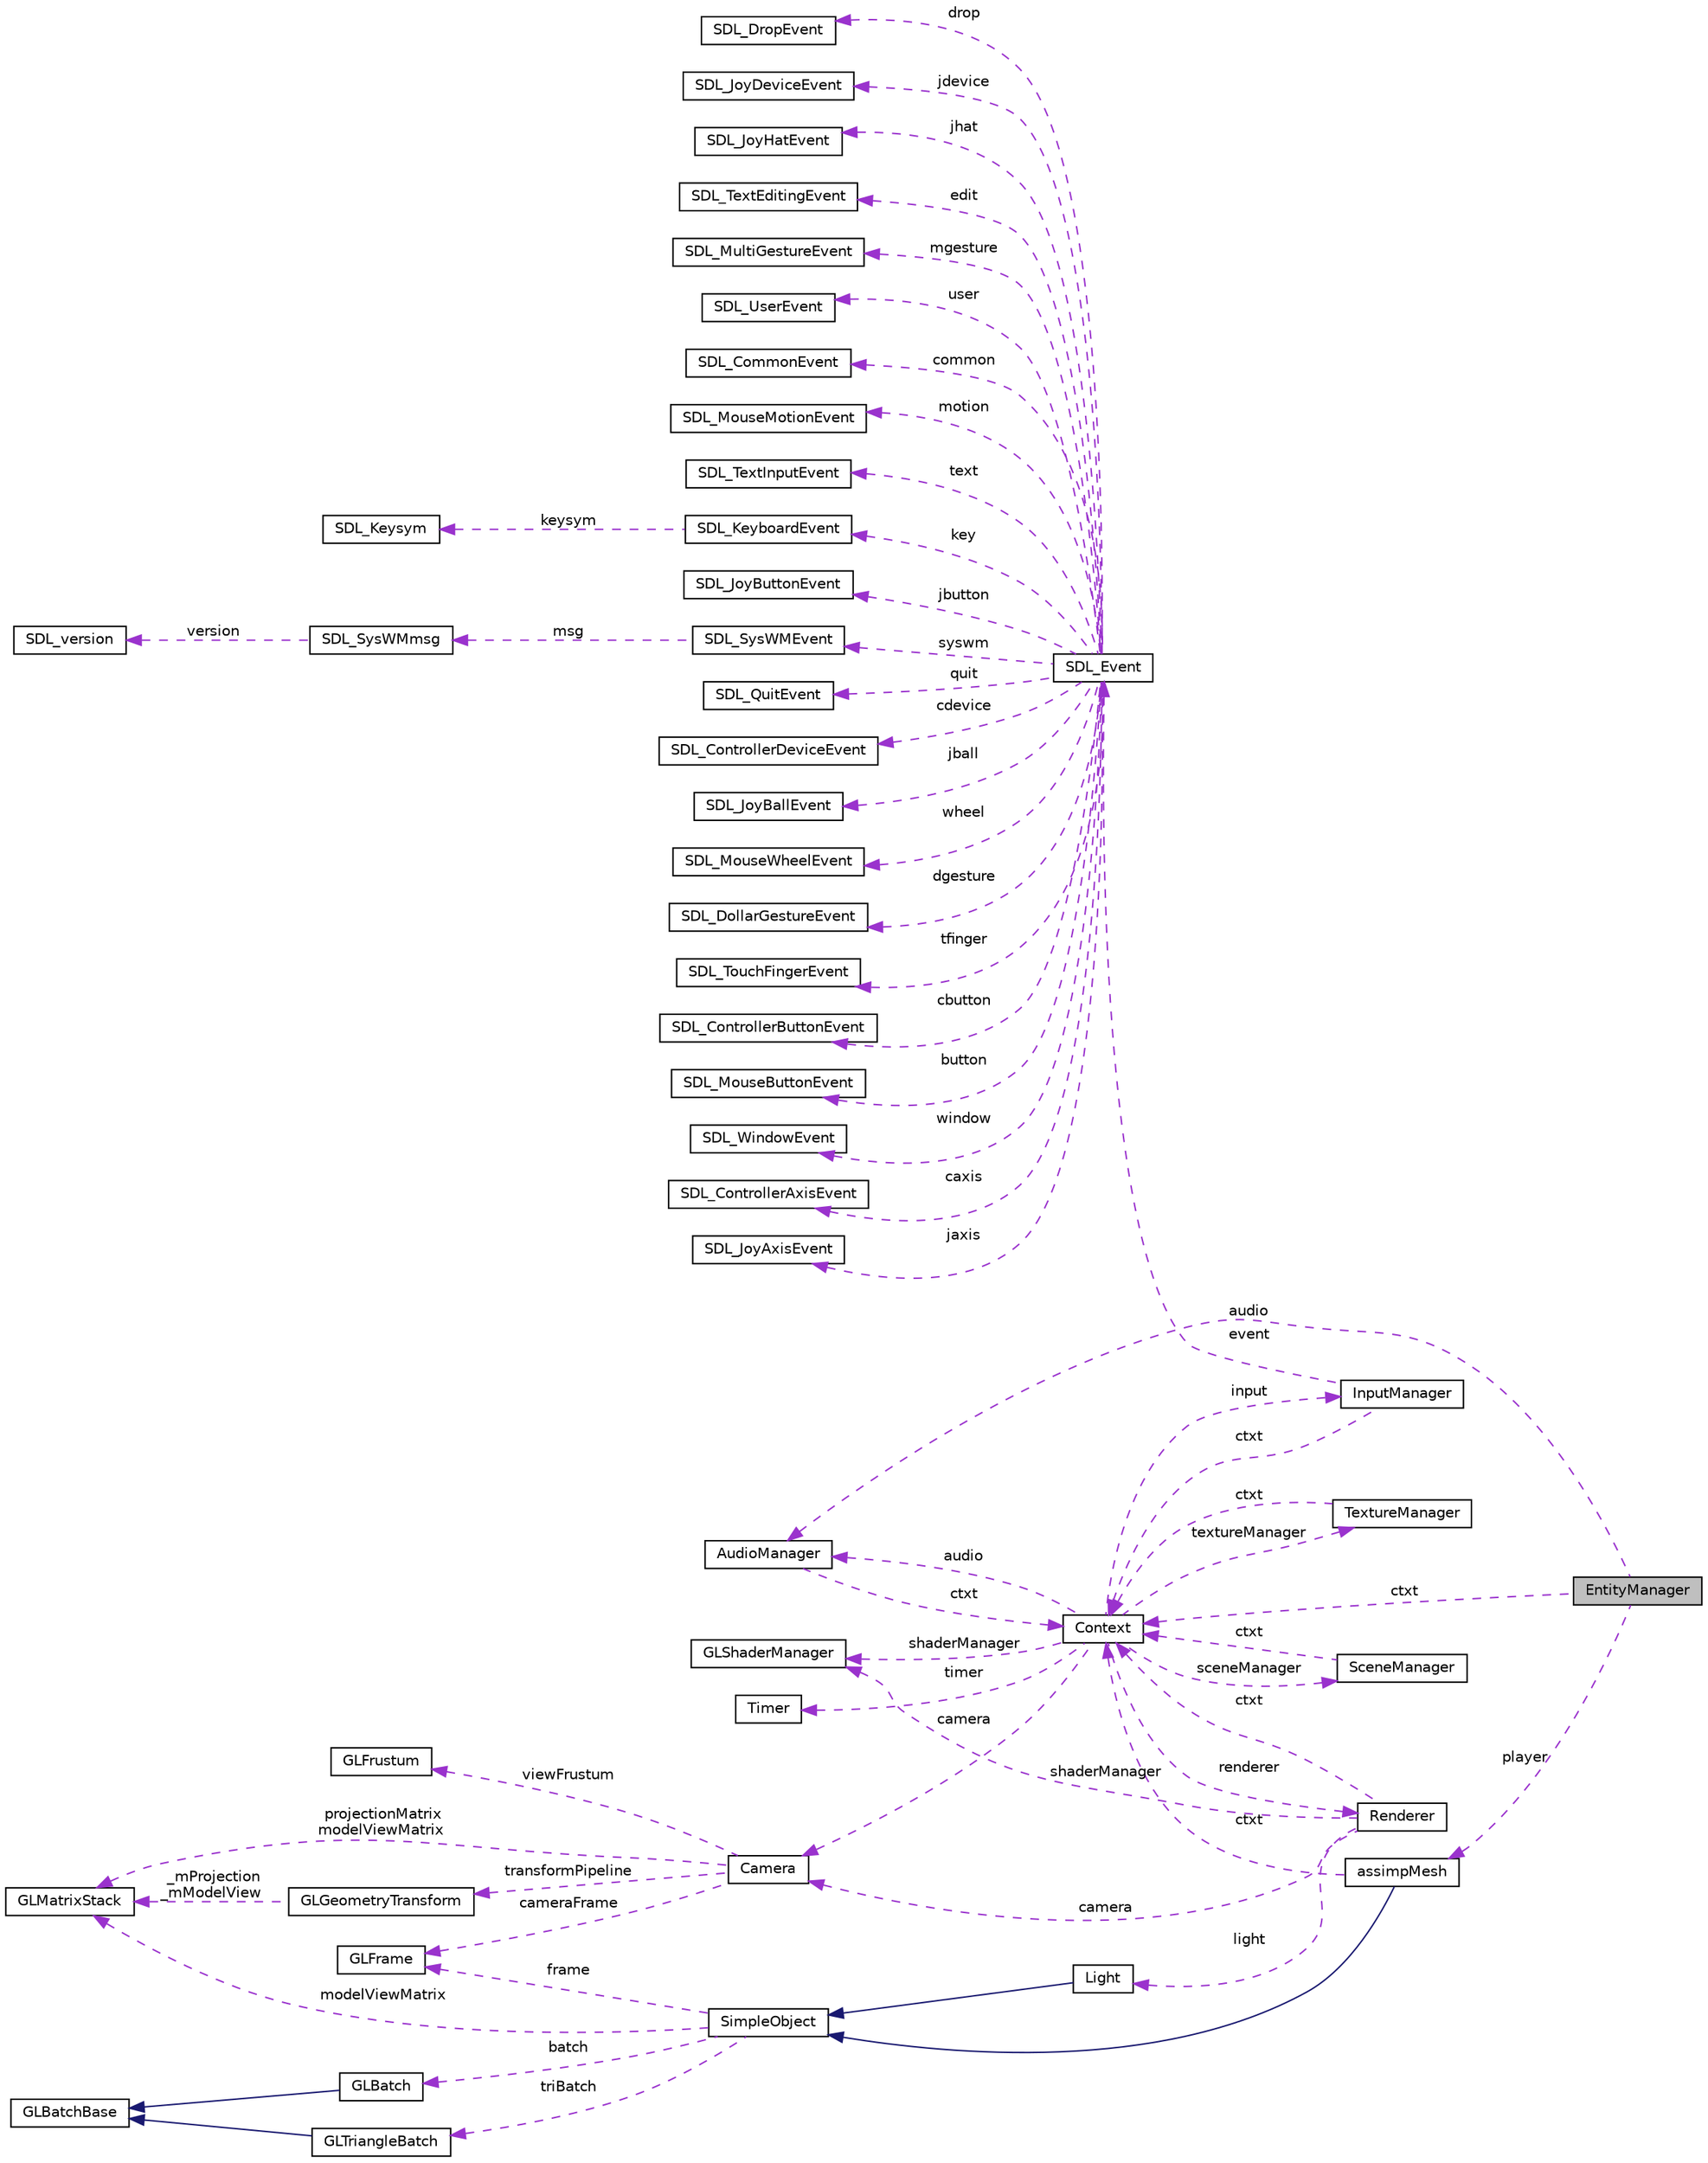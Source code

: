 digraph "EntityManager"
{
  edge [fontname="Helvetica",fontsize="10",labelfontname="Helvetica",labelfontsize="10"];
  node [fontname="Helvetica",fontsize="10",shape=record];
  rankdir="LR";
  Node1 [label="EntityManager",height=0.2,width=0.4,color="black", fillcolor="grey75", style="filled" fontcolor="black"];
  Node2 -> Node1 [dir="back",color="darkorchid3",fontsize="10",style="dashed",label=" audio" ,fontname="Helvetica"];
  Node2 [label="AudioManager",height=0.2,width=0.4,color="black", fillcolor="white", style="filled",URL="$class_audio_manager.html"];
  Node3 -> Node2 [dir="back",color="darkorchid3",fontsize="10",style="dashed",label=" ctxt" ,fontname="Helvetica"];
  Node3 [label="Context",height=0.2,width=0.4,color="black", fillcolor="white", style="filled",URL="$class_context.html"];
  Node4 -> Node3 [dir="back",color="darkorchid3",fontsize="10",style="dashed",label=" renderer" ,fontname="Helvetica"];
  Node4 [label="Renderer",height=0.2,width=0.4,color="black", fillcolor="white", style="filled",URL="$class_renderer.html"];
  Node5 -> Node4 [dir="back",color="darkorchid3",fontsize="10",style="dashed",label=" light" ,fontname="Helvetica"];
  Node5 [label="Light",height=0.2,width=0.4,color="black", fillcolor="white", style="filled",URL="$class_light.html"];
  Node6 -> Node5 [dir="back",color="midnightblue",fontsize="10",style="solid",fontname="Helvetica"];
  Node6 [label="SimpleObject",height=0.2,width=0.4,color="black", fillcolor="white", style="filled",URL="$class_simple_object.html"];
  Node7 -> Node6 [dir="back",color="darkorchid3",fontsize="10",style="dashed",label=" batch" ,fontname="Helvetica"];
  Node7 [label="GLBatch",height=0.2,width=0.4,color="black", fillcolor="white", style="filled",URL="$class_g_l_batch.html"];
  Node8 -> Node7 [dir="back",color="midnightblue",fontsize="10",style="solid",fontname="Helvetica"];
  Node8 [label="GLBatchBase",height=0.2,width=0.4,color="black", fillcolor="white", style="filled",URL="$class_g_l_batch_base.html"];
  Node9 -> Node6 [dir="back",color="darkorchid3",fontsize="10",style="dashed",label=" frame" ,fontname="Helvetica"];
  Node9 [label="GLFrame",height=0.2,width=0.4,color="black", fillcolor="white", style="filled",URL="$class_g_l_frame.html"];
  Node10 -> Node6 [dir="back",color="darkorchid3",fontsize="10",style="dashed",label=" modelViewMatrix" ,fontname="Helvetica"];
  Node10 [label="GLMatrixStack",height=0.2,width=0.4,color="black", fillcolor="white", style="filled",URL="$class_g_l_matrix_stack.html"];
  Node11 -> Node6 [dir="back",color="darkorchid3",fontsize="10",style="dashed",label=" triBatch" ,fontname="Helvetica"];
  Node11 [label="GLTriangleBatch",height=0.2,width=0.4,color="black", fillcolor="white", style="filled",URL="$class_g_l_triangle_batch.html"];
  Node8 -> Node11 [dir="back",color="midnightblue",fontsize="10",style="solid",fontname="Helvetica"];
  Node3 -> Node4 [dir="back",color="darkorchid3",fontsize="10",style="dashed",label=" ctxt" ,fontname="Helvetica"];
  Node12 -> Node4 [dir="back",color="darkorchid3",fontsize="10",style="dashed",label=" shaderManager" ,fontname="Helvetica"];
  Node12 [label="GLShaderManager",height=0.2,width=0.4,color="black", fillcolor="white", style="filled",URL="$class_g_l_shader_manager.html"];
  Node13 -> Node4 [dir="back",color="darkorchid3",fontsize="10",style="dashed",label=" camera" ,fontname="Helvetica"];
  Node13 [label="Camera",height=0.2,width=0.4,color="black", fillcolor="white", style="filled",URL="$class_camera.html"];
  Node9 -> Node13 [dir="back",color="darkorchid3",fontsize="10",style="dashed",label=" cameraFrame" ,fontname="Helvetica"];
  Node14 -> Node13 [dir="back",color="darkorchid3",fontsize="10",style="dashed",label=" transformPipeline" ,fontname="Helvetica"];
  Node14 [label="GLGeometryTransform",height=0.2,width=0.4,color="black", fillcolor="white", style="filled",URL="$class_g_l_geometry_transform.html"];
  Node10 -> Node14 [dir="back",color="darkorchid3",fontsize="10",style="dashed",label=" _mProjection\n_mModelView" ,fontname="Helvetica"];
  Node10 -> Node13 [dir="back",color="darkorchid3",fontsize="10",style="dashed",label=" projectionMatrix\nmodelViewMatrix" ,fontname="Helvetica"];
  Node15 -> Node13 [dir="back",color="darkorchid3",fontsize="10",style="dashed",label=" viewFrustum" ,fontname="Helvetica"];
  Node15 [label="GLFrustum",height=0.2,width=0.4,color="black", fillcolor="white", style="filled",URL="$class_g_l_frustum.html"];
  Node2 -> Node3 [dir="back",color="darkorchid3",fontsize="10",style="dashed",label=" audio" ,fontname="Helvetica"];
  Node16 -> Node3 [dir="back",color="darkorchid3",fontsize="10",style="dashed",label=" textureManager" ,fontname="Helvetica"];
  Node16 [label="TextureManager",height=0.2,width=0.4,color="black", fillcolor="white", style="filled",URL="$class_texture_manager.html"];
  Node3 -> Node16 [dir="back",color="darkorchid3",fontsize="10",style="dashed",label=" ctxt" ,fontname="Helvetica"];
  Node12 -> Node3 [dir="back",color="darkorchid3",fontsize="10",style="dashed",label=" shaderManager" ,fontname="Helvetica"];
  Node13 -> Node3 [dir="back",color="darkorchid3",fontsize="10",style="dashed",label=" camera" ,fontname="Helvetica"];
  Node17 -> Node3 [dir="back",color="darkorchid3",fontsize="10",style="dashed",label=" input" ,fontname="Helvetica"];
  Node17 [label="InputManager",height=0.2,width=0.4,color="black", fillcolor="white", style="filled",URL="$class_input_manager.html"];
  Node3 -> Node17 [dir="back",color="darkorchid3",fontsize="10",style="dashed",label=" ctxt" ,fontname="Helvetica"];
  Node18 -> Node17 [dir="back",color="darkorchid3",fontsize="10",style="dashed",label=" event" ,fontname="Helvetica"];
  Node18 [label="SDL_Event",height=0.2,width=0.4,color="black", fillcolor="white", style="filled",URL="$union_s_d_l___event.html",tooltip="General event structure. "];
  Node19 -> Node18 [dir="back",color="darkorchid3",fontsize="10",style="dashed",label=" jdevice" ,fontname="Helvetica"];
  Node19 [label="SDL_JoyDeviceEvent",height=0.2,width=0.4,color="black", fillcolor="white", style="filled",URL="$struct_s_d_l___joy_device_event.html",tooltip="Joystick device event structure (event.jdevice.*) "];
  Node20 -> Node18 [dir="back",color="darkorchid3",fontsize="10",style="dashed",label=" jhat" ,fontname="Helvetica"];
  Node20 [label="SDL_JoyHatEvent",height=0.2,width=0.4,color="black", fillcolor="white", style="filled",URL="$struct_s_d_l___joy_hat_event.html",tooltip="Joystick hat position change event structure (event.jhat.*) "];
  Node21 -> Node18 [dir="back",color="darkorchid3",fontsize="10",style="dashed",label=" edit" ,fontname="Helvetica"];
  Node21 [label="SDL_TextEditingEvent",height=0.2,width=0.4,color="black", fillcolor="white", style="filled",URL="$struct_s_d_l___text_editing_event.html",tooltip="Keyboard text editing event structure (event.edit.*) "];
  Node22 -> Node18 [dir="back",color="darkorchid3",fontsize="10",style="dashed",label=" mgesture" ,fontname="Helvetica"];
  Node22 [label="SDL_MultiGestureEvent",height=0.2,width=0.4,color="black", fillcolor="white", style="filled",URL="$struct_s_d_l___multi_gesture_event.html",tooltip="Multiple Finger Gesture Event (event.mgesture.*) "];
  Node23 -> Node18 [dir="back",color="darkorchid3",fontsize="10",style="dashed",label=" user" ,fontname="Helvetica"];
  Node23 [label="SDL_UserEvent",height=0.2,width=0.4,color="black", fillcolor="white", style="filled",URL="$struct_s_d_l___user_event.html",tooltip="A user-defined event type (event.user.*) "];
  Node24 -> Node18 [dir="back",color="darkorchid3",fontsize="10",style="dashed",label=" common" ,fontname="Helvetica"];
  Node24 [label="SDL_CommonEvent",height=0.2,width=0.4,color="black", fillcolor="white", style="filled",URL="$struct_s_d_l___common_event.html",tooltip="Fields shared by every event. "];
  Node25 -> Node18 [dir="back",color="darkorchid3",fontsize="10",style="dashed",label=" motion" ,fontname="Helvetica"];
  Node25 [label="SDL_MouseMotionEvent",height=0.2,width=0.4,color="black", fillcolor="white", style="filled",URL="$struct_s_d_l___mouse_motion_event.html",tooltip="Mouse motion event structure (event.motion.*) "];
  Node26 -> Node18 [dir="back",color="darkorchid3",fontsize="10",style="dashed",label=" text" ,fontname="Helvetica"];
  Node26 [label="SDL_TextInputEvent",height=0.2,width=0.4,color="black", fillcolor="white", style="filled",URL="$struct_s_d_l___text_input_event.html",tooltip="Keyboard text input event structure (event.text.*) "];
  Node27 -> Node18 [dir="back",color="darkorchid3",fontsize="10",style="dashed",label=" key" ,fontname="Helvetica"];
  Node27 [label="SDL_KeyboardEvent",height=0.2,width=0.4,color="black", fillcolor="white", style="filled",URL="$struct_s_d_l___keyboard_event.html",tooltip="Keyboard button event structure (event.key.*) "];
  Node28 -> Node27 [dir="back",color="darkorchid3",fontsize="10",style="dashed",label=" keysym" ,fontname="Helvetica"];
  Node28 [label="SDL_Keysym",height=0.2,width=0.4,color="black", fillcolor="white", style="filled",URL="$struct_s_d_l___keysym.html",tooltip="The SDL keysym structure, used in key events. "];
  Node29 -> Node18 [dir="back",color="darkorchid3",fontsize="10",style="dashed",label=" jbutton" ,fontname="Helvetica"];
  Node29 [label="SDL_JoyButtonEvent",height=0.2,width=0.4,color="black", fillcolor="white", style="filled",URL="$struct_s_d_l___joy_button_event.html",tooltip="Joystick button event structure (event.jbutton.*) "];
  Node30 -> Node18 [dir="back",color="darkorchid3",fontsize="10",style="dashed",label=" syswm" ,fontname="Helvetica"];
  Node30 [label="SDL_SysWMEvent",height=0.2,width=0.4,color="black", fillcolor="white", style="filled",URL="$struct_s_d_l___sys_w_m_event.html",tooltip="A video driver dependent system event (event.syswm.*) This event is disabled by default, you can enable it with SDL_EventState() "];
  Node31 -> Node30 [dir="back",color="darkorchid3",fontsize="10",style="dashed",label=" msg" ,fontname="Helvetica"];
  Node31 [label="SDL_SysWMmsg",height=0.2,width=0.4,color="black", fillcolor="white", style="filled",URL="$struct_s_d_l___sys_w_mmsg.html"];
  Node32 -> Node31 [dir="back",color="darkorchid3",fontsize="10",style="dashed",label=" version" ,fontname="Helvetica"];
  Node32 [label="SDL_version",height=0.2,width=0.4,color="black", fillcolor="white", style="filled",URL="$struct_s_d_l__version.html",tooltip="Information the version of SDL in use. "];
  Node33 -> Node18 [dir="back",color="darkorchid3",fontsize="10",style="dashed",label=" quit" ,fontname="Helvetica"];
  Node33 [label="SDL_QuitEvent",height=0.2,width=0.4,color="black", fillcolor="white", style="filled",URL="$struct_s_d_l___quit_event.html",tooltip="The &quot;quit requested&quot; event. "];
  Node34 -> Node18 [dir="back",color="darkorchid3",fontsize="10",style="dashed",label=" cdevice" ,fontname="Helvetica"];
  Node34 [label="SDL_ControllerDeviceEvent",height=0.2,width=0.4,color="black", fillcolor="white", style="filled",URL="$struct_s_d_l___controller_device_event.html",tooltip="Controller device event structure (event.cdevice.*) "];
  Node35 -> Node18 [dir="back",color="darkorchid3",fontsize="10",style="dashed",label=" jball" ,fontname="Helvetica"];
  Node35 [label="SDL_JoyBallEvent",height=0.2,width=0.4,color="black", fillcolor="white", style="filled",URL="$struct_s_d_l___joy_ball_event.html",tooltip="Joystick trackball motion event structure (event.jball.*) "];
  Node36 -> Node18 [dir="back",color="darkorchid3",fontsize="10",style="dashed",label=" wheel" ,fontname="Helvetica"];
  Node36 [label="SDL_MouseWheelEvent",height=0.2,width=0.4,color="black", fillcolor="white", style="filled",URL="$struct_s_d_l___mouse_wheel_event.html",tooltip="Mouse wheel event structure (event.wheel.*) "];
  Node37 -> Node18 [dir="back",color="darkorchid3",fontsize="10",style="dashed",label=" dgesture" ,fontname="Helvetica"];
  Node37 [label="SDL_DollarGestureEvent",height=0.2,width=0.4,color="black", fillcolor="white", style="filled",URL="$struct_s_d_l___dollar_gesture_event.html",tooltip="Dollar Gesture Event (event.dgesture.*) "];
  Node38 -> Node18 [dir="back",color="darkorchid3",fontsize="10",style="dashed",label=" tfinger" ,fontname="Helvetica"];
  Node38 [label="SDL_TouchFingerEvent",height=0.2,width=0.4,color="black", fillcolor="white", style="filled",URL="$struct_s_d_l___touch_finger_event.html",tooltip="Touch finger event structure (event.tfinger.*) "];
  Node39 -> Node18 [dir="back",color="darkorchid3",fontsize="10",style="dashed",label=" cbutton" ,fontname="Helvetica"];
  Node39 [label="SDL_ControllerButtonEvent",height=0.2,width=0.4,color="black", fillcolor="white", style="filled",URL="$struct_s_d_l___controller_button_event.html",tooltip="Game controller button event structure (event.cbutton.*) "];
  Node40 -> Node18 [dir="back",color="darkorchid3",fontsize="10",style="dashed",label=" button" ,fontname="Helvetica"];
  Node40 [label="SDL_MouseButtonEvent",height=0.2,width=0.4,color="black", fillcolor="white", style="filled",URL="$struct_s_d_l___mouse_button_event.html",tooltip="Mouse button event structure (event.button.*) "];
  Node41 -> Node18 [dir="back",color="darkorchid3",fontsize="10",style="dashed",label=" window" ,fontname="Helvetica"];
  Node41 [label="SDL_WindowEvent",height=0.2,width=0.4,color="black", fillcolor="white", style="filled",URL="$struct_s_d_l___window_event.html",tooltip="Window state change event data (event.window.*) "];
  Node42 -> Node18 [dir="back",color="darkorchid3",fontsize="10",style="dashed",label=" caxis" ,fontname="Helvetica"];
  Node42 [label="SDL_ControllerAxisEvent",height=0.2,width=0.4,color="black", fillcolor="white", style="filled",URL="$struct_s_d_l___controller_axis_event.html",tooltip="Game controller axis motion event structure (event.caxis.*) "];
  Node43 -> Node18 [dir="back",color="darkorchid3",fontsize="10",style="dashed",label=" jaxis" ,fontname="Helvetica"];
  Node43 [label="SDL_JoyAxisEvent",height=0.2,width=0.4,color="black", fillcolor="white", style="filled",URL="$struct_s_d_l___joy_axis_event.html",tooltip="Joystick axis motion event structure (event.jaxis.*) "];
  Node44 -> Node18 [dir="back",color="darkorchid3",fontsize="10",style="dashed",label=" drop" ,fontname="Helvetica"];
  Node44 [label="SDL_DropEvent",height=0.2,width=0.4,color="black", fillcolor="white", style="filled",URL="$struct_s_d_l___drop_event.html",tooltip="An event used to request a file open by the system (event.drop.*) This event is disabled by default..."];
  Node45 -> Node3 [dir="back",color="darkorchid3",fontsize="10",style="dashed",label=" sceneManager" ,fontname="Helvetica"];
  Node45 [label="SceneManager",height=0.2,width=0.4,color="black", fillcolor="white", style="filled",URL="$class_scene_manager.html"];
  Node3 -> Node45 [dir="back",color="darkorchid3",fontsize="10",style="dashed",label=" ctxt" ,fontname="Helvetica"];
  Node46 -> Node3 [dir="back",color="darkorchid3",fontsize="10",style="dashed",label=" timer" ,fontname="Helvetica"];
  Node46 [label="Timer",height=0.2,width=0.4,color="black", fillcolor="white", style="filled",URL="$class_timer.html"];
  Node3 -> Node1 [dir="back",color="darkorchid3",fontsize="10",style="dashed",label=" ctxt" ,fontname="Helvetica"];
  Node47 -> Node1 [dir="back",color="darkorchid3",fontsize="10",style="dashed",label=" player" ,fontname="Helvetica"];
  Node47 [label="assimpMesh",height=0.2,width=0.4,color="black", fillcolor="white", style="filled",URL="$classassimp_mesh.html"];
  Node6 -> Node47 [dir="back",color="midnightblue",fontsize="10",style="solid",fontname="Helvetica"];
  Node3 -> Node47 [dir="back",color="darkorchid3",fontsize="10",style="dashed",label=" ctxt" ,fontname="Helvetica"];
}
